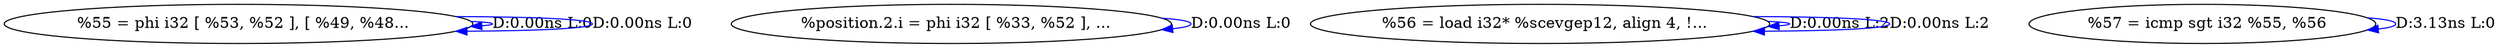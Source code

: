 digraph {
Node0x2858bc0[label="  %55 = phi i32 [ %53, %52 ], [ %49, %48..."];
Node0x2858bc0 -> Node0x2858bc0[label="D:0.00ns L:0",color=blue];
Node0x2858bc0 -> Node0x2858bc0[label="D:0.00ns L:0",color=blue];
Node0x2855e10[label="  %position.2.i = phi i32 [ %33, %52 ], ..."];
Node0x2855e10 -> Node0x2855e10[label="D:0.00ns L:0",color=blue];
Node0x2855ef0[label="  %56 = load i32* %scevgep12, align 4, !..."];
Node0x2855ef0 -> Node0x2855ef0[label="D:0.00ns L:2",color=blue];
Node0x2855ef0 -> Node0x2855ef0[label="D:0.00ns L:2",color=blue];
Node0x2855fd0[label="  %57 = icmp sgt i32 %55, %56"];
Node0x2855fd0 -> Node0x2855fd0[label="D:3.13ns L:0",color=blue];
}
